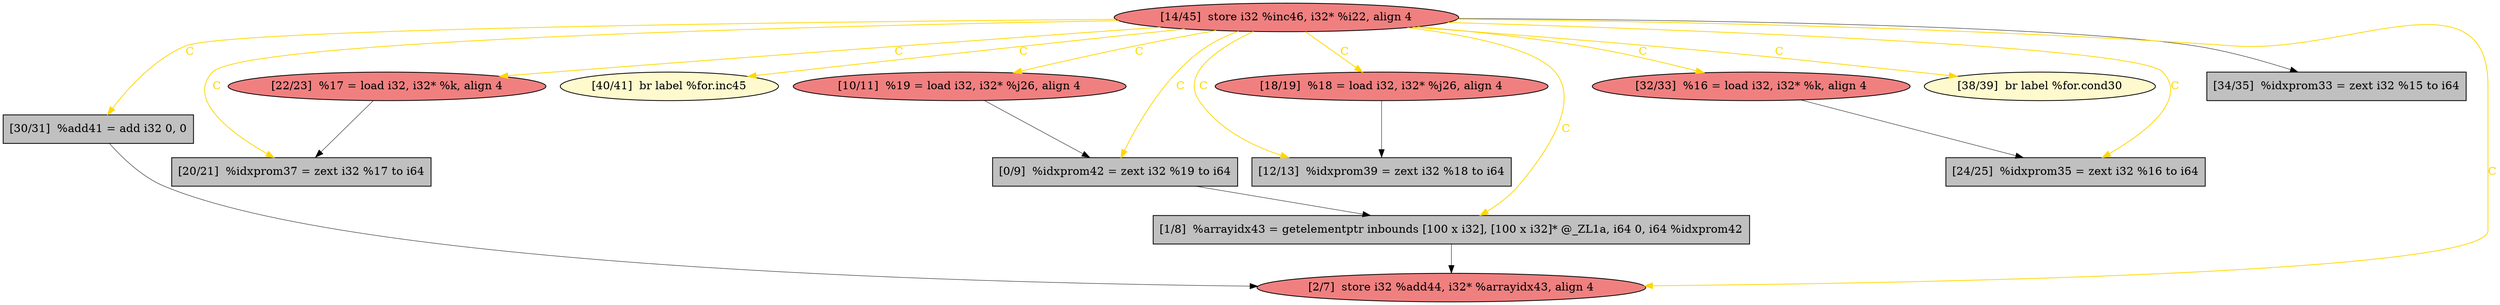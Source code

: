 
digraph G {


node1165 [fillcolor=grey,label="[20/21]  %idxprom37 = zext i32 %17 to i64",shape=rectangle,style=filled ]
node1162 [fillcolor=grey,label="[0/9]  %idxprom42 = zext i32 %19 to i64",shape=rectangle,style=filled ]
node1161 [fillcolor=lightcoral,label="[10/11]  %19 = load i32, i32* %j26, align 4",shape=ellipse,style=filled ]
node1159 [fillcolor=lemonchiffon,label="[40/41]  br label %for.inc45",shape=ellipse,style=filled ]
node1160 [fillcolor=grey,label="[24/25]  %idxprom35 = zext i32 %16 to i64",shape=rectangle,style=filled ]
node1158 [fillcolor=lightcoral,label="[14/45]  store i32 %inc46, i32* %i22, align 4",shape=ellipse,style=filled ]
node1164 [fillcolor=lightcoral,label="[18/19]  %18 = load i32, i32* %j26, align 4",shape=ellipse,style=filled ]
node1152 [fillcolor=grey,label="[30/31]  %add41 = add i32 0, 0",shape=rectangle,style=filled ]
node1154 [fillcolor=grey,label="[1/8]  %arrayidx43 = getelementptr inbounds [100 x i32], [100 x i32]* @_ZL1a, i64 0, i64 %idxprom42",shape=rectangle,style=filled ]
node1166 [fillcolor=lightcoral,label="[22/23]  %17 = load i32, i32* %k, align 4",shape=ellipse,style=filled ]
node1163 [fillcolor=grey,label="[12/13]  %idxprom39 = zext i32 %18 to i64",shape=rectangle,style=filled ]
node1155 [fillcolor=lemonchiffon,label="[38/39]  br label %for.cond30",shape=ellipse,style=filled ]
node1153 [fillcolor=lightcoral,label="[32/33]  %16 = load i32, i32* %k, align 4",shape=ellipse,style=filled ]
node1156 [fillcolor=grey,label="[34/35]  %idxprom33 = zext i32 %15 to i64",shape=rectangle,style=filled ]
node1157 [fillcolor=lightcoral,label="[2/7]  store i32 %add44, i32* %arrayidx43, align 4",shape=ellipse,style=filled ]

node1158->node1154 [style=solid,color=gold,label="C",penwidth=1.0,fontcolor=gold ]
node1164->node1163 [style=solid,color=black,label="",penwidth=0.5,fontcolor=black ]
node1158->node1164 [style=solid,color=gold,label="C",penwidth=1.0,fontcolor=gold ]
node1154->node1157 [style=solid,color=black,label="",penwidth=0.5,fontcolor=black ]
node1153->node1160 [style=solid,color=black,label="",penwidth=0.5,fontcolor=black ]
node1158->node1161 [style=solid,color=gold,label="C",penwidth=1.0,fontcolor=gold ]
node1166->node1165 [style=solid,color=black,label="",penwidth=0.5,fontcolor=black ]
node1162->node1154 [style=solid,color=black,label="",penwidth=0.5,fontcolor=black ]
node1158->node1159 [style=solid,color=gold,label="C",penwidth=1.0,fontcolor=gold ]
node1161->node1162 [style=solid,color=black,label="",penwidth=0.5,fontcolor=black ]
node1152->node1157 [style=solid,color=black,label="",penwidth=0.5,fontcolor=black ]
node1158->node1165 [style=solid,color=gold,label="C",penwidth=1.0,fontcolor=gold ]
node1158->node1152 [style=solid,color=gold,label="C",penwidth=1.0,fontcolor=gold ]
node1158->node1160 [style=solid,color=gold,label="C",penwidth=1.0,fontcolor=gold ]
node1158->node1163 [style=solid,color=gold,label="C",penwidth=1.0,fontcolor=gold ]
node1158->node1157 [style=solid,color=gold,label="C",penwidth=1.0,fontcolor=gold ]
node1158->node1162 [style=solid,color=gold,label="C",penwidth=1.0,fontcolor=gold ]
node1158->node1153 [style=solid,color=gold,label="C",penwidth=1.0,fontcolor=gold ]
node1158->node1166 [style=solid,color=gold,label="C",penwidth=1.0,fontcolor=gold ]
node1158->node1156 [style=solid,color=black,label="",penwidth=0.5,fontcolor=black ]
node1158->node1155 [style=solid,color=gold,label="C",penwidth=1.0,fontcolor=gold ]


}
